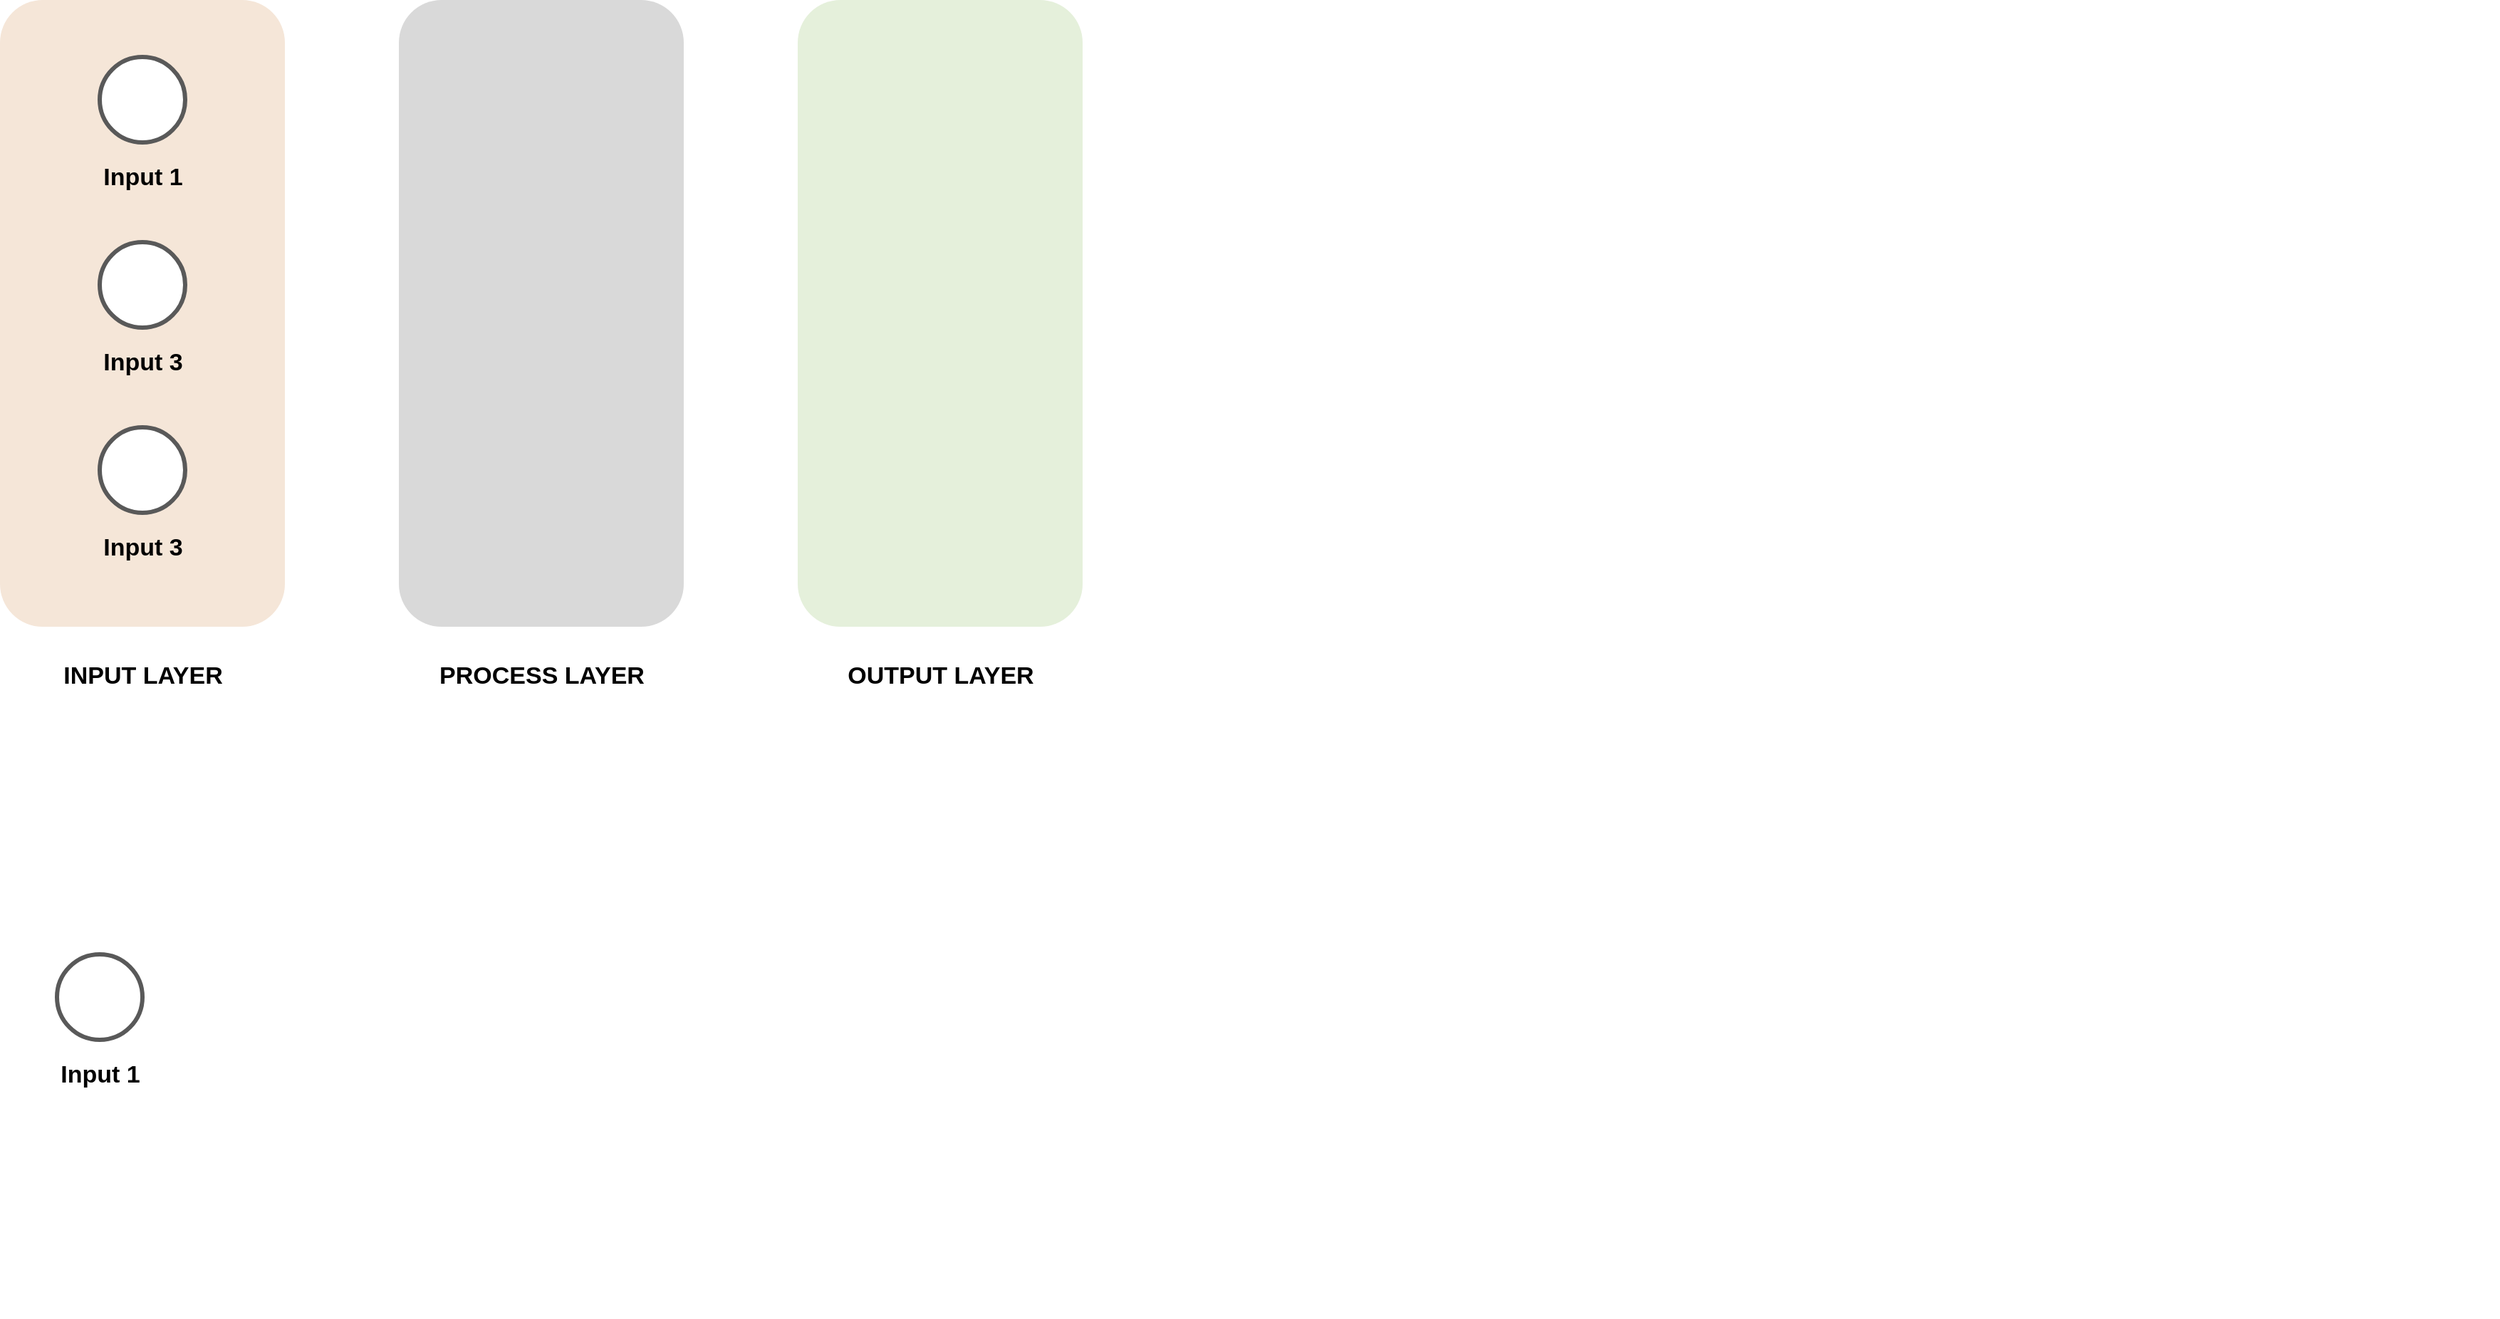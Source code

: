 <mxfile version="24.3.1" type="github">
  <diagram name="Page-1" id="GZAQ_rb6XUfxULKNEcLe">
    <mxGraphModel dx="2074" dy="1132" grid="1" gridSize="10" guides="1" tooltips="1" connect="1" arrows="1" fold="1" page="1" pageScale="1" pageWidth="1169" pageHeight="827" math="0" shadow="0">
      <root>
        <mxCell id="0" />
        <mxCell id="1" parent="0" />
        <mxCell id="z3RG9zAnCcS4gex4DY__-1" value="" style="shape=image;verticalLabelPosition=bottom;labelBackgroundColor=default;verticalAlign=top;aspect=fixed;imageAspect=0;image=https://www.bouvet.no/bouvet-deler/an-introduction-to-deep-learning/_/image/b2212051-6b95-486d-982f-ef980b2493c9:0bf136928394a5efc75bfb7a5ec424ff17e4782a/width-768/Screenshot%202019-05-15%20at%2012.11.30.png;" vertex="1" parent="1">
          <mxGeometry x="986" y="310" width="768" height="615" as="geometry" />
        </mxCell>
        <mxCell id="z3RG9zAnCcS4gex4DY__-4" value="" style="rounded=1;whiteSpace=wrap;html=1;fillColor=#f5e6d8;strokeColor=none;" vertex="1" parent="1">
          <mxGeometry width="200" height="440" as="geometry" />
        </mxCell>
        <mxCell id="z3RG9zAnCcS4gex4DY__-5" value="" style="rounded=1;whiteSpace=wrap;html=1;fillColor=#d9d9d9;strokeColor=none;" vertex="1" parent="1">
          <mxGeometry x="280" width="200" height="440" as="geometry" />
        </mxCell>
        <mxCell id="z3RG9zAnCcS4gex4DY__-6" value="" style="rounded=1;whiteSpace=wrap;html=1;fillColor=#e5f0db;strokeColor=none;" vertex="1" parent="1">
          <mxGeometry x="560" width="200" height="440" as="geometry" />
        </mxCell>
        <mxCell id="z3RG9zAnCcS4gex4DY__-7" value="" style="ellipse;whiteSpace=wrap;html=1;aspect=fixed;strokeWidth=3;strokeColor=#595959;" vertex="1" parent="1">
          <mxGeometry x="40" y="670" width="60" height="60" as="geometry" />
        </mxCell>
        <mxCell id="z3RG9zAnCcS4gex4DY__-8" value="Input 1" style="text;html=1;align=center;verticalAlign=middle;resizable=0;points=[];autosize=1;strokeColor=none;fillColor=none;fontStyle=1;fontSize=17;" vertex="1" parent="1">
          <mxGeometry x="30" y="740" width="80" height="30" as="geometry" />
        </mxCell>
        <mxCell id="z3RG9zAnCcS4gex4DY__-9" value="" style="ellipse;whiteSpace=wrap;html=1;aspect=fixed;strokeWidth=3;strokeColor=#595959;" vertex="1" parent="1">
          <mxGeometry x="70" y="40" width="60" height="60" as="geometry" />
        </mxCell>
        <mxCell id="z3RG9zAnCcS4gex4DY__-11" value="Input 1" style="text;html=1;align=center;verticalAlign=middle;resizable=0;points=[];autosize=1;strokeColor=none;fillColor=none;fontStyle=1;fontSize=17;" vertex="1" parent="1">
          <mxGeometry x="60" y="110" width="80" height="30" as="geometry" />
        </mxCell>
        <mxCell id="z3RG9zAnCcS4gex4DY__-12" value="" style="ellipse;whiteSpace=wrap;html=1;aspect=fixed;strokeWidth=3;strokeColor=#595959;" vertex="1" parent="1">
          <mxGeometry x="70" y="170" width="60" height="60" as="geometry" />
        </mxCell>
        <mxCell id="z3RG9zAnCcS4gex4DY__-13" value="Input 3" style="text;html=1;align=center;verticalAlign=middle;resizable=0;points=[];autosize=1;strokeColor=none;fillColor=none;fontStyle=1;fontSize=17;" vertex="1" parent="1">
          <mxGeometry x="60" y="240" width="80" height="30" as="geometry" />
        </mxCell>
        <mxCell id="z3RG9zAnCcS4gex4DY__-14" value="" style="ellipse;whiteSpace=wrap;html=1;aspect=fixed;strokeWidth=3;strokeColor=#595959;" vertex="1" parent="1">
          <mxGeometry x="70" y="300" width="60" height="60" as="geometry" />
        </mxCell>
        <mxCell id="z3RG9zAnCcS4gex4DY__-15" value="Input 3" style="text;html=1;align=center;verticalAlign=middle;resizable=0;points=[];autosize=1;strokeColor=none;fillColor=none;fontStyle=1;fontSize=17;" vertex="1" parent="1">
          <mxGeometry x="60" y="370" width="80" height="30" as="geometry" />
        </mxCell>
        <mxCell id="z3RG9zAnCcS4gex4DY__-16" value="INPUT LAYER" style="text;html=1;align=center;verticalAlign=middle;resizable=0;points=[];autosize=1;strokeColor=none;fillColor=none;fontStyle=1;fontSize=17;" vertex="1" parent="1">
          <mxGeometry x="35" y="460" width="130" height="30" as="geometry" />
        </mxCell>
        <mxCell id="z3RG9zAnCcS4gex4DY__-17" value="PROCESS LAYER" style="text;html=1;align=center;verticalAlign=middle;resizable=0;points=[];autosize=1;strokeColor=none;fillColor=none;fontStyle=1;fontSize=17;" vertex="1" parent="1">
          <mxGeometry x="295" y="460" width="170" height="30" as="geometry" />
        </mxCell>
        <mxCell id="z3RG9zAnCcS4gex4DY__-18" value="OUTPUT LAYER" style="text;html=1;align=center;verticalAlign=middle;resizable=0;points=[];autosize=1;strokeColor=none;fillColor=none;fontStyle=1;fontSize=17;" vertex="1" parent="1">
          <mxGeometry x="585" y="460" width="150" height="30" as="geometry" />
        </mxCell>
      </root>
    </mxGraphModel>
  </diagram>
</mxfile>
